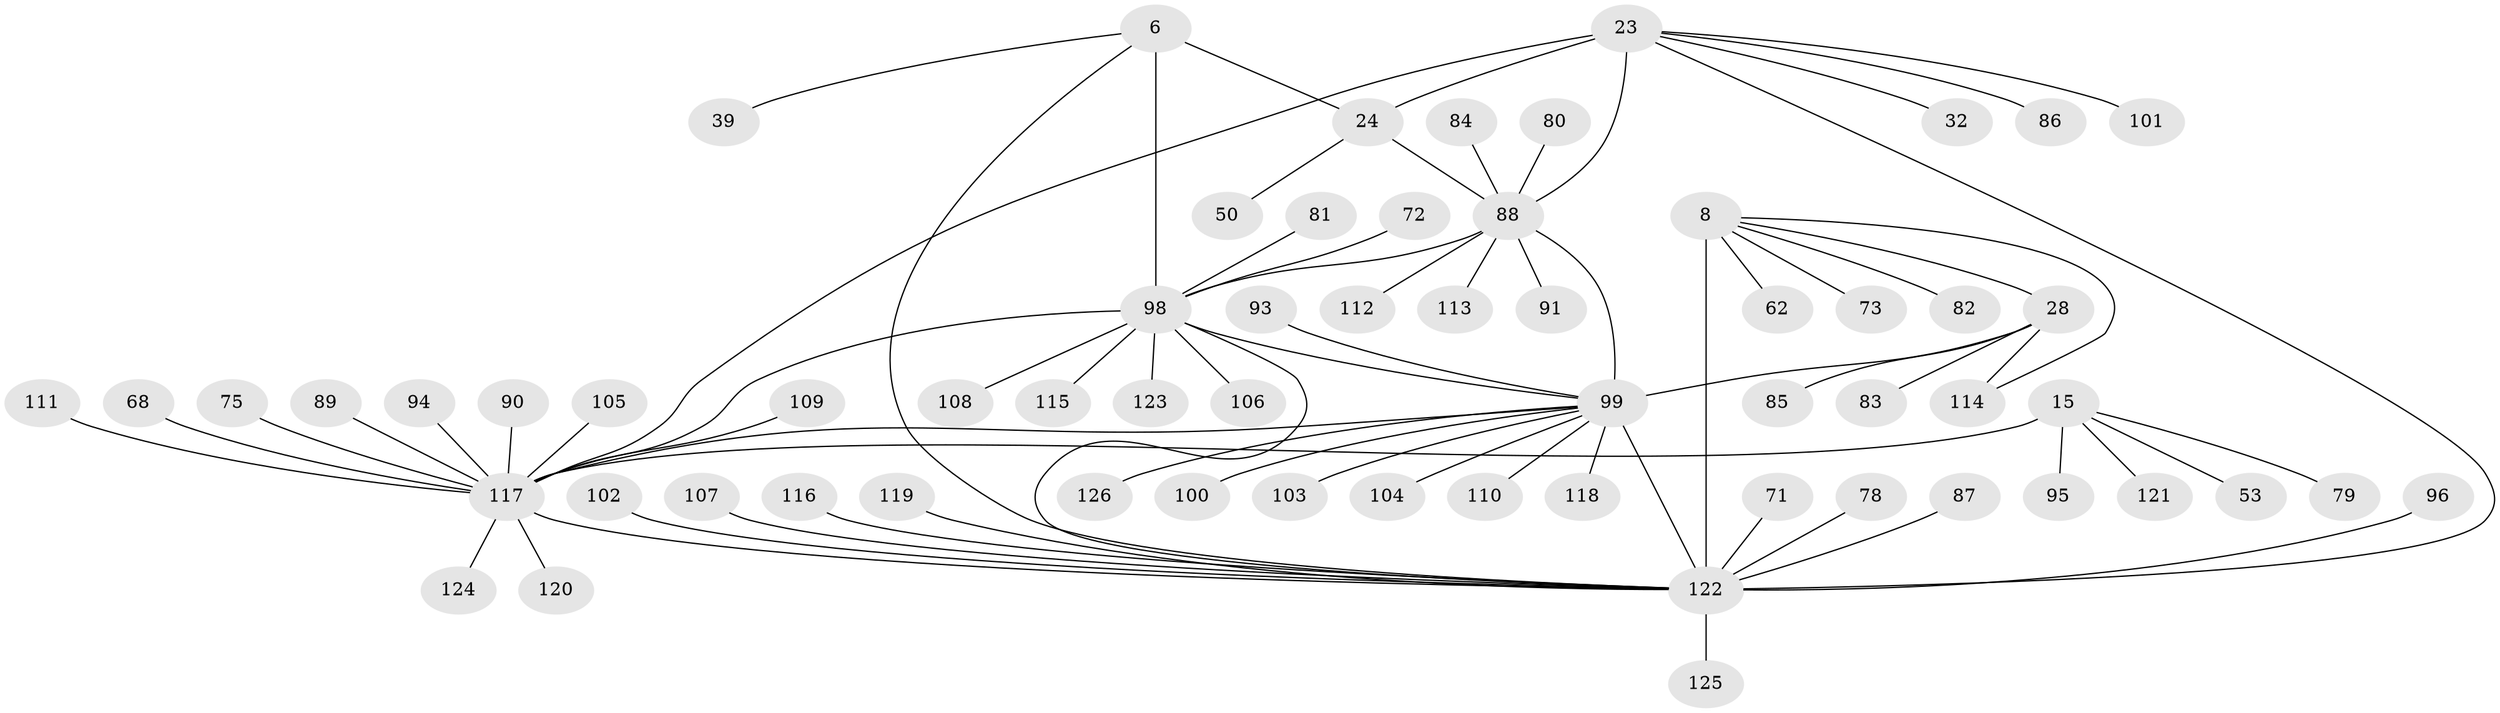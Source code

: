 // original degree distribution, {6: 0.023809523809523808, 9: 0.023809523809523808, 10: 0.0873015873015873, 7: 0.047619047619047616, 8: 0.031746031746031744, 13: 0.007936507936507936, 11: 0.015873015873015872, 2: 0.1111111111111111, 1: 0.626984126984127, 3: 0.023809523809523808}
// Generated by graph-tools (version 1.1) at 2025/54/03/09/25 04:54:06]
// undirected, 63 vertices, 73 edges
graph export_dot {
graph [start="1"]
  node [color=gray90,style=filled];
  6 [super="+1"];
  8 [super="+7"];
  15 [super="+14"];
  23 [super="+20"];
  24 [super="+21"];
  28 [super="+26"];
  32;
  39;
  50;
  53;
  62;
  68;
  71;
  72;
  73;
  75;
  78;
  79;
  80;
  81;
  82;
  83;
  84;
  85;
  86;
  87 [super="+63"];
  88 [super="+22+47+76"];
  89;
  90;
  91;
  93;
  94 [super="+92"];
  95;
  96;
  98 [super="+66"];
  99 [super="+74+77"];
  100;
  101;
  102;
  103;
  104;
  105;
  106 [super="+37"];
  107;
  108;
  109;
  110;
  111;
  112 [super="+70"];
  113;
  114;
  115 [super="+67"];
  116;
  117 [super="+97+18+34+17+41+42+52+55+56"];
  118;
  119;
  120;
  121 [super="+65"];
  122 [super="+58"];
  123;
  124;
  125;
  126;
  6 -- 39;
  6 -- 24;
  6 -- 98 [weight=8];
  6 -- 122;
  8 -- 62;
  8 -- 82;
  8 -- 73;
  8 -- 114;
  8 -- 28;
  8 -- 122 [weight=9];
  15 -- 53;
  15 -- 79;
  15 -- 95;
  15 -- 121;
  15 -- 117 [weight=8];
  23 -- 24 [weight=4];
  23 -- 86;
  23 -- 101;
  23 -- 32;
  23 -- 117 [weight=2];
  23 -- 88 [weight=4];
  23 -- 122;
  24 -- 50;
  24 -- 88 [weight=4];
  28 -- 85;
  28 -- 114;
  28 -- 83;
  28 -- 99 [weight=8];
  68 -- 117;
  71 -- 122;
  72 -- 98;
  75 -- 117;
  78 -- 122;
  80 -- 88;
  81 -- 98;
  84 -- 88;
  87 -- 122;
  88 -- 113;
  88 -- 112;
  88 -- 91;
  88 -- 99;
  88 -- 98;
  89 -- 117;
  90 -- 117;
  93 -- 99;
  94 -- 117;
  96 -- 122;
  98 -- 99;
  98 -- 106;
  98 -- 108;
  98 -- 115;
  98 -- 117;
  98 -- 123;
  98 -- 122 [weight=2];
  99 -- 100;
  99 -- 103;
  99 -- 104;
  99 -- 110;
  99 -- 117 [weight=2];
  99 -- 118;
  99 -- 122;
  99 -- 126;
  102 -- 122;
  105 -- 117;
  107 -- 122;
  109 -- 117;
  111 -- 117;
  116 -- 122;
  117 -- 124;
  117 -- 120;
  117 -- 122 [weight=2];
  119 -- 122;
  122 -- 125;
}
